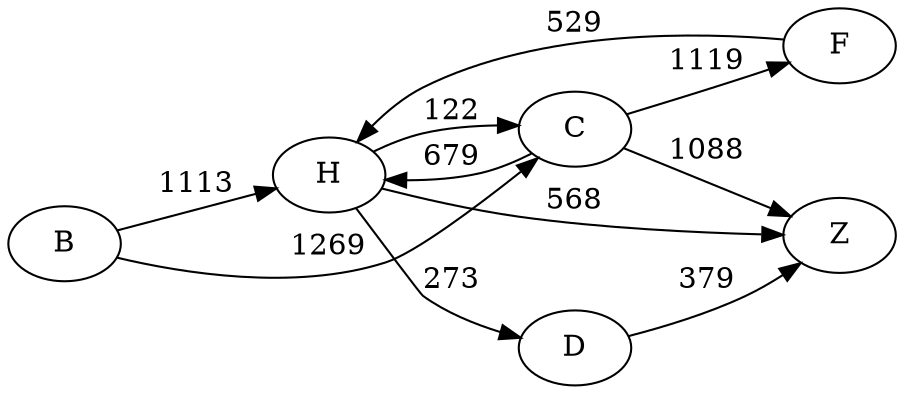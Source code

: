 digraph G {
	rankdir=LR size="8,5"
	H
	Z
	H -> Z [label=568]
	H
	C
	H -> C [label=122]
	H
	D
	H -> D [label=273]
	B
	C
	B -> C [label=1269]
	B
	H
	B -> H [label=1113]
	C
	H
	C -> H [label=679]
	C
	F
	C -> F [label=1119]
	C
	Z
	C -> Z [label=1088]
	F
	H
	F -> H [label=529]
	D
	Z
	D -> Z [label=379]
}
